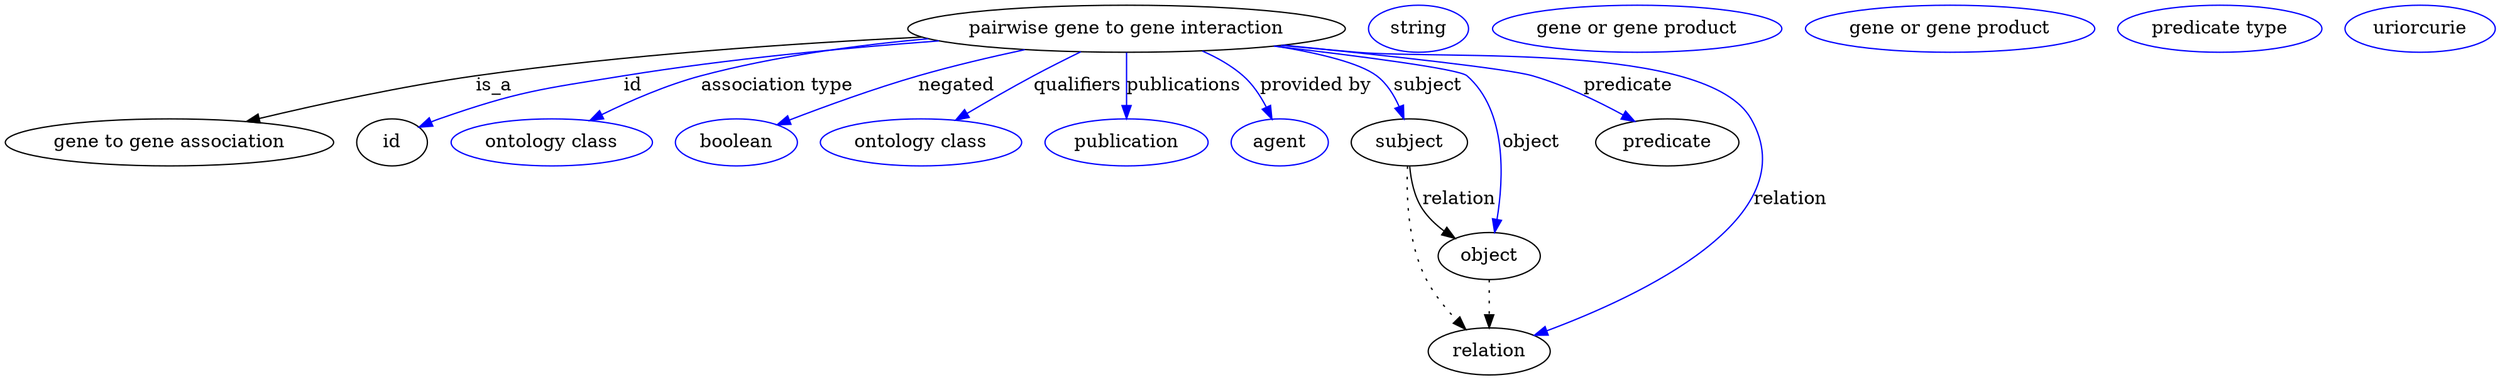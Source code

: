 digraph {
	graph [bb="0,0,1544.3,283"];
	node [label="\N"];
	"pairwise gene to gene interaction"	 [height=0.5,
		label="pairwise gene to gene interaction",
		pos="711.84,265",
		width=3.5566];
	"gene to gene association"	 [height=0.5,
		pos="96.841,178",
		width=2.69];
	"pairwise gene to gene interaction" -> "gene to gene association"	 [label=is_a,
		lp="315.84,221.5",
		pos="e,149.39,193.24 590.58,259.12 509.33,253.99 400.19,244.81 304.84,229 255.37,220.8 200.29,207.08 159.24,195.94"];
	id	 [height=0.5,
		pos="238.84,178",
		width=0.75];
	"pairwise gene to gene interaction" -> id	 [color=blue,
		label=id,
		lp="411.34,221.5",
		pos="e,259.82,189.44 602.28,255.59 543.72,249.68 470.55,240.9 405.84,229 346.79,218.14 331.13,216.88 274.84,196 272.97,195.31 271.08,\
194.55 269.18,193.74",
		style=solid];
	"association type"	 [color=blue,
		height=0.5,
		label="ontology class",
		pos="345.84,178",
		width=1.7151];
	"pairwise gene to gene interaction" -> "association type"	 [color=blue,
		label="association type",
		lp="502.84,221.5",
		pos="e,375.18,194.02 600.51,256.03 555.87,250.66 504.32,242.21 458.84,229 433.09,221.52 405.65,209.25 384.25,198.61",
		style=solid];
	negated	 [color=blue,
		height=0.5,
		label=boolean,
		pos="463.84,178",
		width=1.0652];
	"pairwise gene to gene interaction" -> negated	 [color=blue,
		label=negated,
		lp="610.34,221.5",
		pos="e,491.82,190.38 652.64,249 632.28,243.15 609.43,236.19 588.84,229 558.95,218.56 525.81,204.94 501.16,194.4",
		style=solid];
	qualifiers	 [color=blue,
		height=0.5,
		label="ontology class",
		pos="581.84,178",
		width=1.7151];
	"pairwise gene to gene interaction" -> qualifiers	 [color=blue,
		label=qualifiers,
		lp="681.84,221.5",
		pos="e,605.7,194.73 684.1,247.41 675.05,241.61 664.98,235.08 655.84,229 642.12,219.87 627.13,209.59 614.24,200.66",
		style=solid];
	publications	 [color=blue,
		height=0.5,
		label=publication,
		pos="711.84,178",
		width=1.3902];
	"pairwise gene to gene interaction" -> publications	 [color=blue,
		label=publications,
		lp="745.34,221.5",
		pos="e,711.84,196 711.84,246.97 711.84,235.19 711.84,219.56 711.84,206.16",
		style=solid];
	"provided by"	 [color=blue,
		height=0.5,
		label=agent,
		pos="809.84,178",
		width=0.83048];
	"pairwise gene to gene interaction" -> "provided by"	 [color=blue,
		label="provided by",
		lp="827.84,221.5",
		pos="e,803.61,195.78 755.93,247.95 765.56,242.85 775.15,236.56 782.84,229 789.7,222.27 795.2,213.42 799.41,204.99",
		style=solid];
	subject	 [height=0.5,
		pos="893.84,178",
		width=0.99297];
	"pairwise gene to gene interaction" -> subject	 [color=blue,
		label=subject,
		lp="897.34,221.5",
		pos="e,887.81,196.14 795.94,251.33 825.04,245.33 853.26,237.67 864.84,229 872.87,222.99 879.01,214.07 883.53,205.36",
		style=solid];
	object	 [height=0.5,
		pos="950.84,91",
		width=0.9027];
	"pairwise gene to gene interaction" -> object	 [color=blue,
		label=object,
		lp="971.84,178",
		pos="e,953.55,109.36 805.36,252.69 856.33,245.31 911.02,236.03 920.84,229 954.52,204.9 956.82,152.53 954.48,119.68",
		style=solid];
	predicate	 [height=0.5,
		pos="1060.8,178",
		width=1.1916];
	"pairwise gene to gene interaction" -> predicate	 [color=blue,
		label=predicate,
		lp="1035.8,221.5",
		pos="e,1040.8,194.06 805.31,252.68 881.79,242.56 977.72,229.77 979.84,229 998.65,222.18 1017.7,210.5 1032.6,200.04",
		style=solid];
	relation	 [height=0.5,
		pos="950.84,18",
		width=1.0471];
	"pairwise gene to gene interaction" -> relation	 [color=blue,
		label=relation,
		lp="1135.8,134.5",
		pos="e,978.8,30.397 803.52,252.34 818.64,250.43 834.17,248.57 848.84,247 944.62,236.72 974.11,261.37 1064.8,229 1089.2,220.3 1100.8,218.91 \
1112.8,196 1149.1,126.99 1046.4,64.006 988.1,34.933",
		style=solid];
	association_id	 [color=blue,
		height=0.5,
		label=string,
		pos="888.84,265",
		width=0.84854];
	subject -> object	 [label=relation,
		lp="930.84,134.5",
		pos="e,930.33,105.27 896.98,159.97 899.36,149.7 903.36,136.95 909.84,127 913.37,121.58 917.93,116.49 922.72,111.95"];
	subject -> relation	 [pos="e,935.42,34.585 893.72,159.72 894.22,138.09 897.11,101.44 909.84,73 914.68,62.18 921.96,51.46 929.04,42.397",
		style=dotted];
	"gene to gene association_subject"	 [color=blue,
		height=0.5,
		label="gene or gene product",
		pos="1022.8,265",
		width=2.3651];
	object -> relation	 [pos="e,950.84,36.09 950.84,72.955 950.84,64.883 950.84,55.176 950.84,46.182",
		style=dotted];
	"gene to gene association_object"	 [color=blue,
		height=0.5,
		label="gene or gene product",
		pos="1210.8,265",
		width=2.3651];
	"pairwise gene to gene interaction_predicate"	 [color=blue,
		height=0.5,
		label="predicate type",
		pos="1374.8,265",
		width=1.679];
	"pairwise gene to gene interaction_relation"	 [color=blue,
		height=0.5,
		label=uriorcurie,
		pos="1498.8,265",
		width=1.2638];
}
